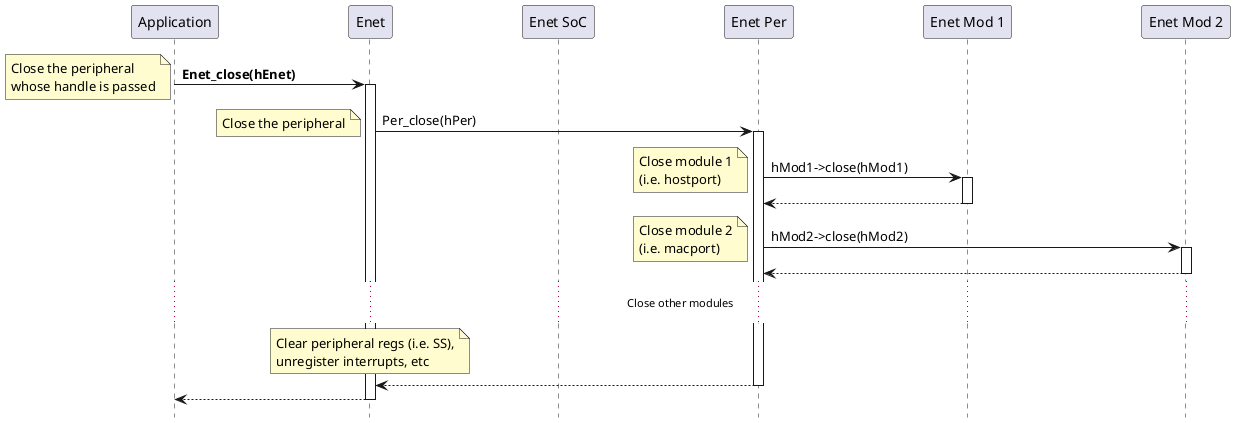  @startuml
'Enet close sequence

skinparam sequenceParticipantPadding  60

skinparam note {
    BackgroundColor #FFFDD0
}

hide footbox

participant App  as "Application" order 1
participant Enet as "Enet"        order 2
participant Soc  as "Enet SoC"    order 3
participant Per  as "Enet Per"    order 4
participant Mod1 as "Enet Mod 1"  order 5
participant Mod2 as "Enet Mod 2"  order 6

App   -> Enet           : <b>Enet_close(hEnet)</b>
note left               : Close the peripheral\nwhose handle is passed
activate Enet

Enet  -> Per            : Per_close(hPer)
note left               : Close the peripheral
activate Per

Per   -> Mod1           : hMod1->close(hMod1)
note left               : Close module 1\n(i.e. hostport)
activate Mod1
Mod1 --> Per            :
deactivate Mod1

Per   -> Mod2           : hMod2->close(hMod2)
note left               : Close module 2\n(i.e. macport)
activate Mod2
Mod2 --> Per            :
deactivate Mod2

...Close other modules...

note over Enet          : Clear peripheral regs (i.e. SS),\nunregister interrupts, etc

Per  --> Enet           :
deactivate Per

Enet --> App            :
deactivate Enet

@enduml
